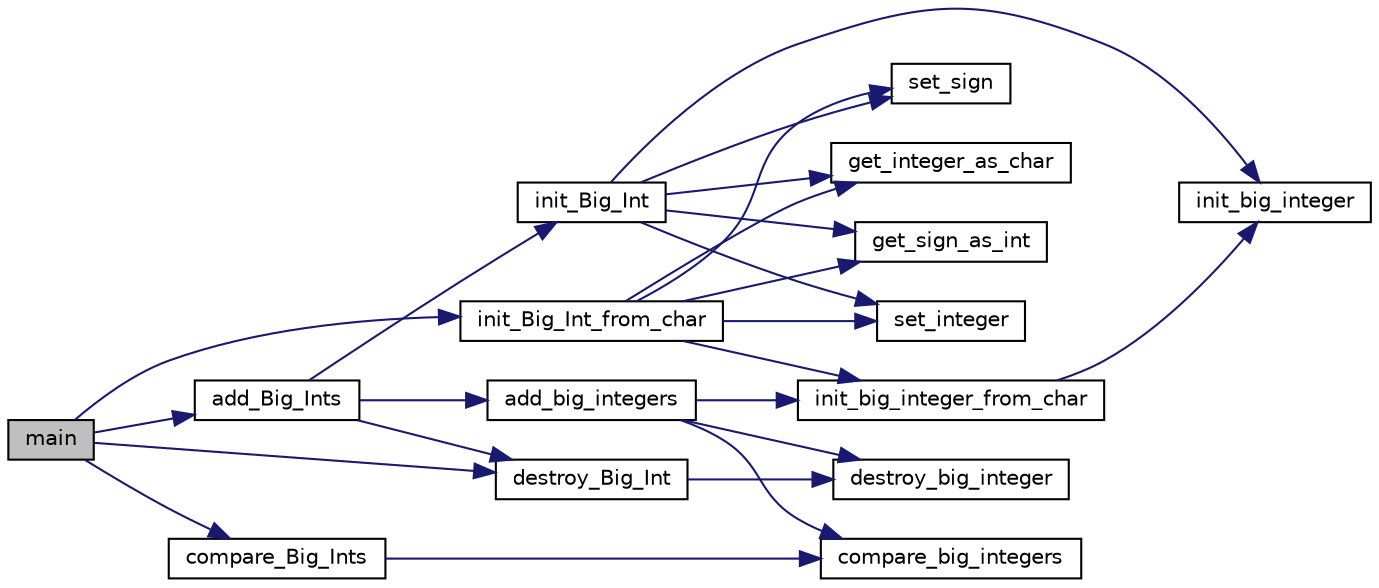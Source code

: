 digraph "main"
{
  edge [fontname="Helvetica",fontsize="10",labelfontname="Helvetica",labelfontsize="10"];
  node [fontname="Helvetica",fontsize="10",shape=record];
  rankdir="LR";
  Node1 [label="main",height=0.2,width=0.4,color="black", fillcolor="grey75", style="filled" fontcolor="black"];
  Node1 -> Node2 [color="midnightblue",fontsize="10",style="solid",fontname="Helvetica"];
  Node2 [label="init_Big_Int_from_char",height=0.2,width=0.4,color="black", fillcolor="white", style="filled",URL="$big__integer_8h.html#a09afd63acdaebc41e137d03aa2381a06"];
  Node2 -> Node3 [color="midnightblue",fontsize="10",style="solid",fontname="Helvetica"];
  Node3 [label="init_big_integer_from_char",height=0.2,width=0.4,color="black", fillcolor="white", style="filled",URL="$big__integer__impl_8h.html#ae5846e7d790674af85e50c7a66017537"];
  Node3 -> Node4 [color="midnightblue",fontsize="10",style="solid",fontname="Helvetica"];
  Node4 [label="init_big_integer",height=0.2,width=0.4,color="black", fillcolor="white", style="filled",URL="$big__integer__impl_8h.html#a12a72eb0245b2fbd9cce5dacaf877a72"];
  Node2 -> Node5 [color="midnightblue",fontsize="10",style="solid",fontname="Helvetica"];
  Node5 [label="get_integer_as_char",height=0.2,width=0.4,color="black", fillcolor="white", style="filled",URL="$big__integer_8c.html#ac2526efa6d8c1b088b805ceb7847fa4b"];
  Node2 -> Node6 [color="midnightblue",fontsize="10",style="solid",fontname="Helvetica"];
  Node6 [label="get_sign_as_int",height=0.2,width=0.4,color="black", fillcolor="white", style="filled",URL="$big__integer_8c.html#a837651f373a264834cfb80be16d0ab32"];
  Node2 -> Node7 [color="midnightblue",fontsize="10",style="solid",fontname="Helvetica"];
  Node7 [label="set_integer",height=0.2,width=0.4,color="black", fillcolor="white", style="filled",URL="$big__integer_8c.html#a83fca4473e21f926f011b283b0cc7bc8"];
  Node2 -> Node8 [color="midnightblue",fontsize="10",style="solid",fontname="Helvetica"];
  Node8 [label="set_sign",height=0.2,width=0.4,color="black", fillcolor="white", style="filled",URL="$big__integer_8c.html#a1e8a8230d017886a82eb0a884f6fe12c"];
  Node1 -> Node9 [color="midnightblue",fontsize="10",style="solid",fontname="Helvetica"];
  Node9 [label="compare_Big_Ints",height=0.2,width=0.4,color="black", fillcolor="white", style="filled",URL="$big__integer_8h.html#a10fcd5cea7ae6f94061e05475c9ed397"];
  Node9 -> Node10 [color="midnightblue",fontsize="10",style="solid",fontname="Helvetica"];
  Node10 [label="compare_big_integers",height=0.2,width=0.4,color="black", fillcolor="white", style="filled",URL="$big__integer__impl_8h.html#a12e0894b8887892194604e1217fe2afd"];
  Node1 -> Node11 [color="midnightblue",fontsize="10",style="solid",fontname="Helvetica"];
  Node11 [label="add_Big_Ints",height=0.2,width=0.4,color="black", fillcolor="white", style="filled",URL="$big__integer_8h.html#a80b3b1955162bdbe4a92b73a576174a1"];
  Node11 -> Node12 [color="midnightblue",fontsize="10",style="solid",fontname="Helvetica"];
  Node12 [label="init_Big_Int",height=0.2,width=0.4,color="black", fillcolor="white", style="filled",URL="$big__integer_8h.html#ad2bdcff5870378868eebaebc64363bb4"];
  Node12 -> Node4 [color="midnightblue",fontsize="10",style="solid",fontname="Helvetica"];
  Node12 -> Node5 [color="midnightblue",fontsize="10",style="solid",fontname="Helvetica"];
  Node12 -> Node6 [color="midnightblue",fontsize="10",style="solid",fontname="Helvetica"];
  Node12 -> Node7 [color="midnightblue",fontsize="10",style="solid",fontname="Helvetica"];
  Node12 -> Node8 [color="midnightblue",fontsize="10",style="solid",fontname="Helvetica"];
  Node11 -> Node13 [color="midnightblue",fontsize="10",style="solid",fontname="Helvetica"];
  Node13 [label="add_big_integers",height=0.2,width=0.4,color="black", fillcolor="white", style="filled",URL="$big__integer__impl_8h.html#a166ce246dbb5f170130a647c7b3fabe7"];
  Node13 -> Node10 [color="midnightblue",fontsize="10",style="solid",fontname="Helvetica"];
  Node13 -> Node3 [color="midnightblue",fontsize="10",style="solid",fontname="Helvetica"];
  Node13 -> Node14 [color="midnightblue",fontsize="10",style="solid",fontname="Helvetica"];
  Node14 [label="destroy_big_integer",height=0.2,width=0.4,color="black", fillcolor="white", style="filled",URL="$big__integer__impl_8h.html#aba3732c4704a6c73493683133fcd9cae"];
  Node11 -> Node15 [color="midnightblue",fontsize="10",style="solid",fontname="Helvetica"];
  Node15 [label="destroy_Big_Int",height=0.2,width=0.4,color="black", fillcolor="white", style="filled",URL="$big__integer_8c.html#a45174c2ae172f98bd7045eaaf7c51800"];
  Node15 -> Node14 [color="midnightblue",fontsize="10",style="solid",fontname="Helvetica"];
  Node1 -> Node15 [color="midnightblue",fontsize="10",style="solid",fontname="Helvetica"];
}
